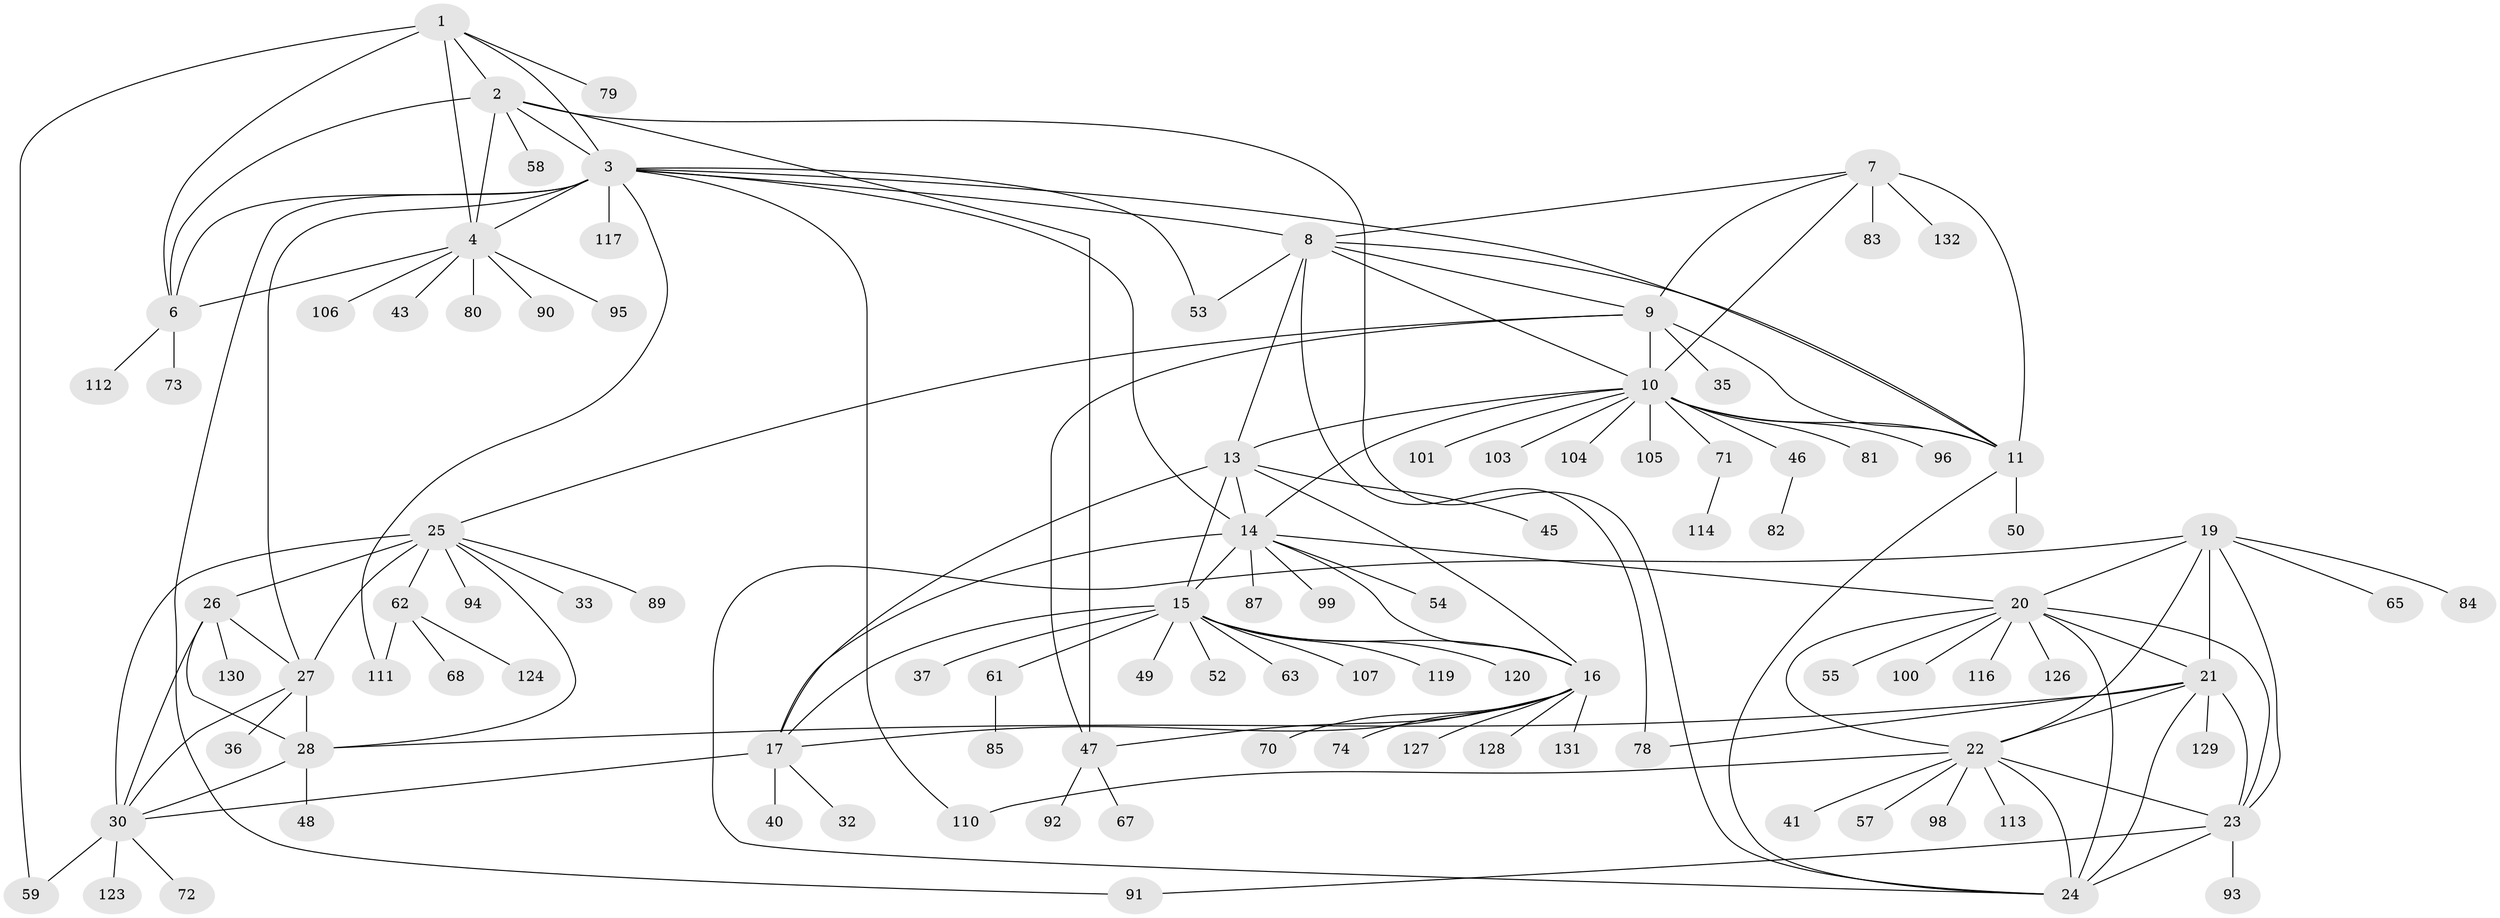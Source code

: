 // Generated by graph-tools (version 1.1) at 2025/52/02/27/25 19:52:21]
// undirected, 102 vertices, 152 edges
graph export_dot {
graph [start="1"]
  node [color=gray90,style=filled];
  1 [super="+75"];
  2 [super="+31"];
  3 [super="+60"];
  4 [super="+5"];
  6 [super="+56"];
  7;
  8 [super="+51"];
  9 [super="+64"];
  10 [super="+42"];
  11 [super="+12"];
  13 [super="+69"];
  14 [super="+18"];
  15 [super="+34"];
  16 [super="+121"];
  17 [super="+44"];
  19 [super="+97"];
  20 [super="+88"];
  21 [super="+109"];
  22 [super="+39"];
  23 [super="+102"];
  24;
  25 [super="+66"];
  26;
  27 [super="+29"];
  28 [super="+38"];
  30;
  32;
  33;
  35;
  36;
  37;
  40;
  41;
  43;
  45;
  46 [super="+125"];
  47 [super="+122"];
  48;
  49 [super="+108"];
  50;
  52;
  53;
  54;
  55;
  57;
  58;
  59 [super="+118"];
  61 [super="+86"];
  62 [super="+77"];
  63;
  65;
  67;
  68;
  70;
  71 [super="+76"];
  72;
  73 [super="+115"];
  74;
  78;
  79;
  80;
  81;
  82;
  83;
  84;
  85;
  87;
  89;
  90;
  91;
  92;
  93;
  94;
  95;
  96;
  98;
  99;
  100;
  101;
  103;
  104;
  105;
  106;
  107;
  110;
  111;
  112;
  113;
  114;
  116;
  117;
  119;
  120;
  123;
  124;
  126;
  127;
  128;
  129;
  130;
  131;
  132;
  1 -- 2;
  1 -- 3;
  1 -- 4 [weight=2];
  1 -- 6;
  1 -- 59;
  1 -- 79;
  2 -- 3;
  2 -- 4 [weight=2];
  2 -- 6;
  2 -- 24;
  2 -- 58;
  2 -- 47;
  3 -- 4 [weight=2];
  3 -- 6;
  3 -- 11;
  3 -- 27;
  3 -- 53;
  3 -- 91;
  3 -- 110;
  3 -- 111;
  3 -- 14;
  3 -- 8;
  3 -- 117;
  4 -- 6 [weight=2];
  4 -- 80;
  4 -- 90;
  4 -- 95;
  4 -- 106;
  4 -- 43;
  6 -- 112;
  6 -- 73;
  7 -- 8;
  7 -- 9;
  7 -- 10;
  7 -- 11 [weight=2];
  7 -- 83;
  7 -- 132;
  8 -- 9;
  8 -- 10;
  8 -- 11 [weight=2];
  8 -- 53;
  8 -- 13;
  8 -- 78;
  9 -- 10 [weight=2];
  9 -- 11 [weight=2];
  9 -- 25;
  9 -- 35;
  9 -- 47;
  10 -- 11 [weight=2];
  10 -- 13;
  10 -- 71;
  10 -- 81;
  10 -- 96;
  10 -- 101;
  10 -- 103;
  10 -- 104;
  10 -- 105;
  10 -- 46;
  10 -- 14;
  11 -- 24;
  11 -- 50;
  13 -- 14 [weight=2];
  13 -- 15;
  13 -- 16;
  13 -- 17;
  13 -- 45;
  14 -- 15 [weight=2];
  14 -- 16 [weight=2];
  14 -- 17 [weight=2];
  14 -- 87;
  14 -- 99;
  14 -- 20;
  14 -- 54;
  15 -- 16;
  15 -- 17;
  15 -- 37;
  15 -- 49;
  15 -- 52;
  15 -- 61;
  15 -- 63;
  15 -- 107;
  15 -- 119;
  15 -- 120;
  16 -- 17;
  16 -- 47;
  16 -- 70;
  16 -- 74;
  16 -- 127;
  16 -- 128;
  16 -- 131;
  17 -- 30;
  17 -- 32;
  17 -- 40;
  19 -- 20;
  19 -- 21;
  19 -- 22;
  19 -- 23;
  19 -- 24;
  19 -- 65;
  19 -- 84;
  20 -- 21;
  20 -- 22;
  20 -- 23;
  20 -- 24;
  20 -- 55;
  20 -- 100;
  20 -- 116;
  20 -- 126;
  21 -- 22;
  21 -- 23;
  21 -- 24;
  21 -- 28;
  21 -- 78;
  21 -- 129;
  22 -- 23;
  22 -- 24;
  22 -- 41;
  22 -- 57;
  22 -- 98;
  22 -- 110;
  22 -- 113;
  23 -- 24;
  23 -- 91;
  23 -- 93;
  25 -- 26;
  25 -- 27 [weight=2];
  25 -- 28;
  25 -- 30;
  25 -- 33;
  25 -- 62;
  25 -- 89;
  25 -- 94;
  26 -- 27 [weight=2];
  26 -- 28;
  26 -- 30;
  26 -- 130;
  27 -- 28 [weight=2];
  27 -- 30 [weight=2];
  27 -- 36;
  28 -- 30;
  28 -- 48;
  30 -- 72;
  30 -- 123;
  30 -- 59;
  46 -- 82;
  47 -- 67;
  47 -- 92;
  61 -- 85;
  62 -- 68;
  62 -- 111;
  62 -- 124;
  71 -- 114;
}
